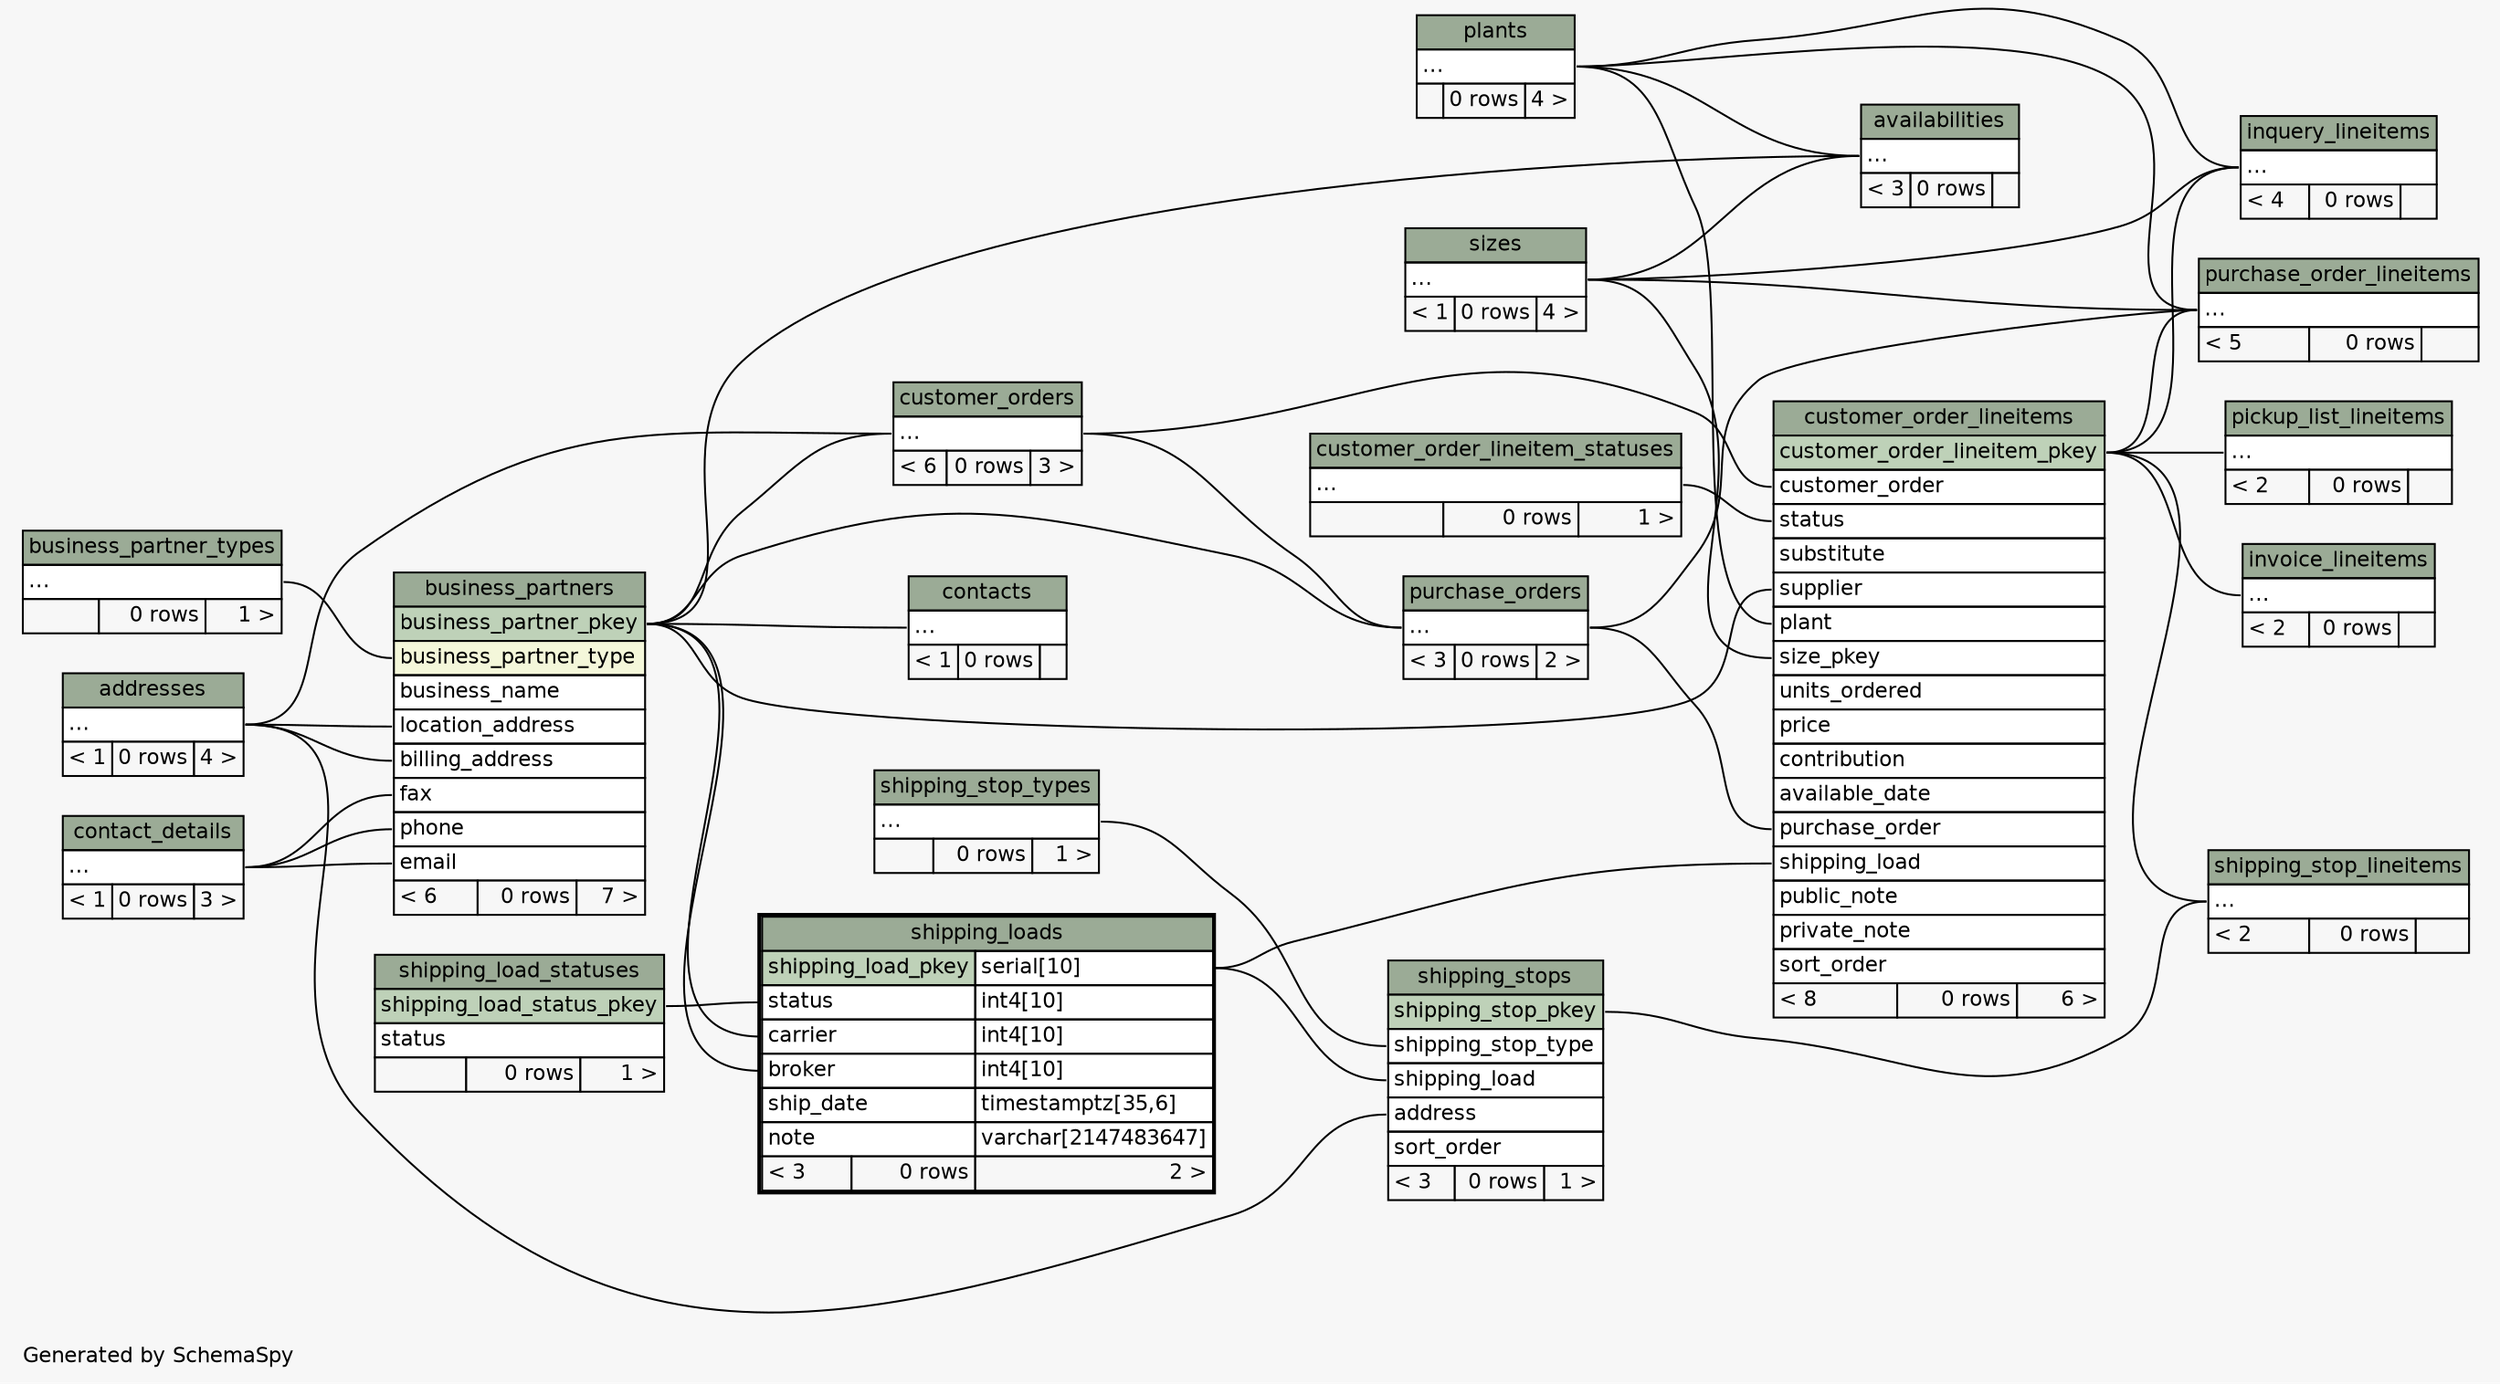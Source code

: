 // dot 2.20.2 on Linux 2.6.28-13-generic
// SchemaSpy rev 514
digraph "twoDegreesRelationshipsDiagram" {
  graph [
    rankdir="RL"
    bgcolor="#f7f7f7"
    label="\nGenerated by SchemaSpy"
    labeljust="l"
    nodesep="0.18"
    ranksep="0.46"
    fontname="Helvetica"
    fontsize="11"
  ];
  node [
    fontname="Helvetica"
    fontsize="11"
    shape="plaintext"
  ];
  edge [
    arrowsize="0.8"
  ];
  "availabilities":"elipses":w -> "plants":"elipses":e [arrowhead=none arrowtail=crowodot];
  "availabilities":"elipses":w -> "sizes":"elipses":e [arrowhead=none arrowtail=crowodot];
  "availabilities":"elipses":w -> "business_partners":"business_partner_pkey":e [arrowhead=none arrowtail=crowodot];
  "business_partners":"billing_address":w -> "addresses":"elipses":e [arrowhead=none arrowtail=crowodot];
  "business_partners":"business_partner_type":w -> "business_partner_types":"elipses":e [arrowhead=none arrowtail=crowodot];
  "business_partners":"email":w -> "contact_details":"elipses":e [arrowhead=none arrowtail=crowodot];
  "business_partners":"fax":w -> "contact_details":"elipses":e [arrowhead=none arrowtail=crowodot];
  "business_partners":"location_address":w -> "addresses":"elipses":e [arrowhead=none arrowtail=crowodot];
  "business_partners":"phone":w -> "contact_details":"elipses":e [arrowhead=none arrowtail=crowodot];
  "contacts":"elipses":w -> "business_partners":"business_partner_pkey":e [arrowhead=none arrowtail=crowodot];
  "customer_order_lineitems":"customer_order":w -> "customer_orders":"elipses":e [arrowhead=none arrowtail=crowodot];
  "customer_order_lineitems":"plant":w -> "plants":"elipses":e [arrowhead=none arrowtail=crowodot];
  "customer_order_lineitems":"purchase_order":w -> "purchase_orders":"elipses":e [arrowhead=none arrowtail=crowodot];
  "customer_order_lineitems":"shipping_load":w -> "shipping_loads":"shipping_load_pkey.type":e [arrowhead=none arrowtail=crowodot];
  "customer_order_lineitems":"size_pkey":w -> "sizes":"elipses":e [arrowhead=none arrowtail=crowodot];
  "customer_order_lineitems":"status":w -> "customer_order_lineitem_statuses":"elipses":e [arrowhead=none arrowtail=crowodot];
  "customer_order_lineitems":"supplier":w -> "business_partners":"business_partner_pkey":e [arrowhead=none arrowtail=crowodot];
  "customer_orders":"elipses":w -> "business_partners":"business_partner_pkey":e [arrowhead=none arrowtail=crowodot];
  "customer_orders":"elipses":w -> "addresses":"elipses":e [arrowhead=none arrowtail=crowodot];
  "inquery_lineitems":"elipses":w -> "customer_order_lineitems":"customer_order_lineitem_pkey":e [arrowhead=none arrowtail=crowodot];
  "inquery_lineitems":"elipses":w -> "plants":"elipses":e [arrowhead=none arrowtail=crowodot];
  "inquery_lineitems":"elipses":w -> "sizes":"elipses":e [arrowhead=none arrowtail=crowodot];
  "invoice_lineitems":"elipses":w -> "customer_order_lineitems":"customer_order_lineitem_pkey":e [arrowhead=none arrowtail=crowodot];
  "pickup_list_lineitems":"elipses":w -> "customer_order_lineitems":"customer_order_lineitem_pkey":e [arrowhead=none arrowtail=crowodot];
  "purchase_order_lineitems":"elipses":w -> "customer_order_lineitems":"customer_order_lineitem_pkey":e [arrowhead=none arrowtail=crowodot];
  "purchase_order_lineitems":"elipses":w -> "plants":"elipses":e [arrowhead=none arrowtail=crowodot];
  "purchase_order_lineitems":"elipses":w -> "purchase_orders":"elipses":e [arrowhead=none arrowtail=crowodot];
  "purchase_order_lineitems":"elipses":w -> "sizes":"elipses":e [arrowhead=none arrowtail=crowodot];
  "purchase_orders":"elipses":w -> "customer_orders":"elipses":e [arrowhead=none arrowtail=crowodot];
  "purchase_orders":"elipses":w -> "business_partners":"business_partner_pkey":e [arrowhead=none arrowtail=crowodot];
  "shipping_loads":"broker":w -> "business_partners":"business_partner_pkey":e [arrowhead=none arrowtail=crowodot];
  "shipping_loads":"carrier":w -> "business_partners":"business_partner_pkey":e [arrowhead=none arrowtail=crowodot];
  "shipping_loads":"status":w -> "shipping_load_statuses":"shipping_load_status_pkey":e [arrowhead=none arrowtail=crowodot];
  "shipping_stop_lineitems":"elipses":w -> "customer_order_lineitems":"customer_order_lineitem_pkey":e [arrowhead=none arrowtail=crowodot];
  "shipping_stop_lineitems":"elipses":w -> "shipping_stops":"shipping_stop_pkey":e [arrowhead=none arrowtail=crowodot];
  "shipping_stops":"address":w -> "addresses":"elipses":e [arrowhead=none arrowtail=crowodot];
  "shipping_stops":"shipping_load":w -> "shipping_loads":"shipping_load_pkey.type":e [arrowhead=none arrowtail=crowodot];
  "shipping_stops":"shipping_stop_type":w -> "shipping_stop_types":"elipses":e [arrowhead=none arrowtail=crowodot];
  "addresses" [
    label=<
    <TABLE BORDER="0" CELLBORDER="1" CELLSPACING="0" BGCOLOR="#ffffff">
      <TR><TD COLSPAN="3" BGCOLOR="#9bab96" ALIGN="CENTER">addresses</TD></TR>
      <TR><TD PORT="elipses" COLSPAN="3" ALIGN="LEFT">...</TD></TR>
      <TR><TD ALIGN="LEFT" BGCOLOR="#f7f7f7">&lt; 1</TD><TD ALIGN="RIGHT" BGCOLOR="#f7f7f7">0 rows</TD><TD ALIGN="RIGHT" BGCOLOR="#f7f7f7">4 &gt;</TD></TR>
    </TABLE>>
    URL="addresses.html"
    tooltip="addresses"
  ];
  "availabilities" [
    label=<
    <TABLE BORDER="0" CELLBORDER="1" CELLSPACING="0" BGCOLOR="#ffffff">
      <TR><TD COLSPAN="3" BGCOLOR="#9bab96" ALIGN="CENTER">availabilities</TD></TR>
      <TR><TD PORT="elipses" COLSPAN="3" ALIGN="LEFT">...</TD></TR>
      <TR><TD ALIGN="LEFT" BGCOLOR="#f7f7f7">&lt; 3</TD><TD ALIGN="RIGHT" BGCOLOR="#f7f7f7">0 rows</TD><TD ALIGN="RIGHT" BGCOLOR="#f7f7f7">  </TD></TR>
    </TABLE>>
    URL="availabilities.html"
    tooltip="availabilities"
  ];
  "business_partner_types" [
    label=<
    <TABLE BORDER="0" CELLBORDER="1" CELLSPACING="0" BGCOLOR="#ffffff">
      <TR><TD COLSPAN="3" BGCOLOR="#9bab96" ALIGN="CENTER">business_partner_types</TD></TR>
      <TR><TD PORT="elipses" COLSPAN="3" ALIGN="LEFT">...</TD></TR>
      <TR><TD ALIGN="LEFT" BGCOLOR="#f7f7f7">  </TD><TD ALIGN="RIGHT" BGCOLOR="#f7f7f7">0 rows</TD><TD ALIGN="RIGHT" BGCOLOR="#f7f7f7">1 &gt;</TD></TR>
    </TABLE>>
    URL="business_partner_types.html"
    tooltip="business_partner_types"
  ];
  "business_partners" [
    label=<
    <TABLE BORDER="0" CELLBORDER="1" CELLSPACING="0" BGCOLOR="#ffffff">
      <TR><TD COLSPAN="3" BGCOLOR="#9bab96" ALIGN="CENTER">business_partners</TD></TR>
      <TR><TD PORT="business_partner_pkey" COLSPAN="3" BGCOLOR="#bed1b8" ALIGN="LEFT">business_partner_pkey</TD></TR>
      <TR><TD PORT="business_partner_type" COLSPAN="3" BGCOLOR="#f4f7da" ALIGN="LEFT">business_partner_type</TD></TR>
      <TR><TD PORT="business_name" COLSPAN="3" ALIGN="LEFT">business_name</TD></TR>
      <TR><TD PORT="location_address" COLSPAN="3" ALIGN="LEFT">location_address</TD></TR>
      <TR><TD PORT="billing_address" COLSPAN="3" ALIGN="LEFT">billing_address</TD></TR>
      <TR><TD PORT="fax" COLSPAN="3" ALIGN="LEFT">fax</TD></TR>
      <TR><TD PORT="phone" COLSPAN="3" ALIGN="LEFT">phone</TD></TR>
      <TR><TD PORT="email" COLSPAN="3" ALIGN="LEFT">email</TD></TR>
      <TR><TD ALIGN="LEFT" BGCOLOR="#f7f7f7">&lt; 6</TD><TD ALIGN="RIGHT" BGCOLOR="#f7f7f7">0 rows</TD><TD ALIGN="RIGHT" BGCOLOR="#f7f7f7">7 &gt;</TD></TR>
    </TABLE>>
    URL="business_partners.html"
    tooltip="business_partners"
  ];
  "contact_details" [
    label=<
    <TABLE BORDER="0" CELLBORDER="1" CELLSPACING="0" BGCOLOR="#ffffff">
      <TR><TD COLSPAN="3" BGCOLOR="#9bab96" ALIGN="CENTER">contact_details</TD></TR>
      <TR><TD PORT="elipses" COLSPAN="3" ALIGN="LEFT">...</TD></TR>
      <TR><TD ALIGN="LEFT" BGCOLOR="#f7f7f7">&lt; 1</TD><TD ALIGN="RIGHT" BGCOLOR="#f7f7f7">0 rows</TD><TD ALIGN="RIGHT" BGCOLOR="#f7f7f7">3 &gt;</TD></TR>
    </TABLE>>
    URL="contact_details.html"
    tooltip="contact_details"
  ];
  "contacts" [
    label=<
    <TABLE BORDER="0" CELLBORDER="1" CELLSPACING="0" BGCOLOR="#ffffff">
      <TR><TD COLSPAN="3" BGCOLOR="#9bab96" ALIGN="CENTER">contacts</TD></TR>
      <TR><TD PORT="elipses" COLSPAN="3" ALIGN="LEFT">...</TD></TR>
      <TR><TD ALIGN="LEFT" BGCOLOR="#f7f7f7">&lt; 1</TD><TD ALIGN="RIGHT" BGCOLOR="#f7f7f7">0 rows</TD><TD ALIGN="RIGHT" BGCOLOR="#f7f7f7">  </TD></TR>
    </TABLE>>
    URL="contacts.html"
    tooltip="contacts"
  ];
  "customer_order_lineitem_statuses" [
    label=<
    <TABLE BORDER="0" CELLBORDER="1" CELLSPACING="0" BGCOLOR="#ffffff">
      <TR><TD COLSPAN="3" BGCOLOR="#9bab96" ALIGN="CENTER">customer_order_lineitem_statuses</TD></TR>
      <TR><TD PORT="elipses" COLSPAN="3" ALIGN="LEFT">...</TD></TR>
      <TR><TD ALIGN="LEFT" BGCOLOR="#f7f7f7">  </TD><TD ALIGN="RIGHT" BGCOLOR="#f7f7f7">0 rows</TD><TD ALIGN="RIGHT" BGCOLOR="#f7f7f7">1 &gt;</TD></TR>
    </TABLE>>
    URL="customer_order_lineitem_statuses.html"
    tooltip="customer_order_lineitem_statuses"
  ];
  "customer_order_lineitems" [
    label=<
    <TABLE BORDER="0" CELLBORDER="1" CELLSPACING="0" BGCOLOR="#ffffff">
      <TR><TD COLSPAN="3" BGCOLOR="#9bab96" ALIGN="CENTER">customer_order_lineitems</TD></TR>
      <TR><TD PORT="customer_order_lineitem_pkey" COLSPAN="3" BGCOLOR="#bed1b8" ALIGN="LEFT">customer_order_lineitem_pkey</TD></TR>
      <TR><TD PORT="customer_order" COLSPAN="3" ALIGN="LEFT">customer_order</TD></TR>
      <TR><TD PORT="status" COLSPAN="3" ALIGN="LEFT">status</TD></TR>
      <TR><TD PORT="substitute" COLSPAN="3" ALIGN="LEFT">substitute</TD></TR>
      <TR><TD PORT="supplier" COLSPAN="3" ALIGN="LEFT">supplier</TD></TR>
      <TR><TD PORT="plant" COLSPAN="3" ALIGN="LEFT">plant</TD></TR>
      <TR><TD PORT="size_pkey" COLSPAN="3" ALIGN="LEFT">size_pkey</TD></TR>
      <TR><TD PORT="units_ordered" COLSPAN="3" ALIGN="LEFT">units_ordered</TD></TR>
      <TR><TD PORT="price" COLSPAN="3" ALIGN="LEFT">price</TD></TR>
      <TR><TD PORT="contribution" COLSPAN="3" ALIGN="LEFT">contribution</TD></TR>
      <TR><TD PORT="available_date" COLSPAN="3" ALIGN="LEFT">available_date</TD></TR>
      <TR><TD PORT="purchase_order" COLSPAN="3" ALIGN="LEFT">purchase_order</TD></TR>
      <TR><TD PORT="shipping_load" COLSPAN="3" ALIGN="LEFT">shipping_load</TD></TR>
      <TR><TD PORT="public_note" COLSPAN="3" ALIGN="LEFT">public_note</TD></TR>
      <TR><TD PORT="private_note" COLSPAN="3" ALIGN="LEFT">private_note</TD></TR>
      <TR><TD PORT="sort_order" COLSPAN="3" ALIGN="LEFT">sort_order</TD></TR>
      <TR><TD ALIGN="LEFT" BGCOLOR="#f7f7f7">&lt; 8</TD><TD ALIGN="RIGHT" BGCOLOR="#f7f7f7">0 rows</TD><TD ALIGN="RIGHT" BGCOLOR="#f7f7f7">6 &gt;</TD></TR>
    </TABLE>>
    URL="customer_order_lineitems.html"
    tooltip="customer_order_lineitems"
  ];
  "customer_orders" [
    label=<
    <TABLE BORDER="0" CELLBORDER="1" CELLSPACING="0" BGCOLOR="#ffffff">
      <TR><TD COLSPAN="3" BGCOLOR="#9bab96" ALIGN="CENTER">customer_orders</TD></TR>
      <TR><TD PORT="elipses" COLSPAN="3" ALIGN="LEFT">...</TD></TR>
      <TR><TD ALIGN="LEFT" BGCOLOR="#f7f7f7">&lt; 6</TD><TD ALIGN="RIGHT" BGCOLOR="#f7f7f7">0 rows</TD><TD ALIGN="RIGHT" BGCOLOR="#f7f7f7">3 &gt;</TD></TR>
    </TABLE>>
    URL="customer_orders.html"
    tooltip="customer_orders"
  ];
  "inquery_lineitems" [
    label=<
    <TABLE BORDER="0" CELLBORDER="1" CELLSPACING="0" BGCOLOR="#ffffff">
      <TR><TD COLSPAN="3" BGCOLOR="#9bab96" ALIGN="CENTER">inquery_lineitems</TD></TR>
      <TR><TD PORT="elipses" COLSPAN="3" ALIGN="LEFT">...</TD></TR>
      <TR><TD ALIGN="LEFT" BGCOLOR="#f7f7f7">&lt; 4</TD><TD ALIGN="RIGHT" BGCOLOR="#f7f7f7">0 rows</TD><TD ALIGN="RIGHT" BGCOLOR="#f7f7f7">  </TD></TR>
    </TABLE>>
    URL="inquery_lineitems.html"
    tooltip="inquery_lineitems"
  ];
  "invoice_lineitems" [
    label=<
    <TABLE BORDER="0" CELLBORDER="1" CELLSPACING="0" BGCOLOR="#ffffff">
      <TR><TD COLSPAN="3" BGCOLOR="#9bab96" ALIGN="CENTER">invoice_lineitems</TD></TR>
      <TR><TD PORT="elipses" COLSPAN="3" ALIGN="LEFT">...</TD></TR>
      <TR><TD ALIGN="LEFT" BGCOLOR="#f7f7f7">&lt; 2</TD><TD ALIGN="RIGHT" BGCOLOR="#f7f7f7">0 rows</TD><TD ALIGN="RIGHT" BGCOLOR="#f7f7f7">  </TD></TR>
    </TABLE>>
    URL="invoice_lineitems.html"
    tooltip="invoice_lineitems"
  ];
  "pickup_list_lineitems" [
    label=<
    <TABLE BORDER="0" CELLBORDER="1" CELLSPACING="0" BGCOLOR="#ffffff">
      <TR><TD COLSPAN="3" BGCOLOR="#9bab96" ALIGN="CENTER">pickup_list_lineitems</TD></TR>
      <TR><TD PORT="elipses" COLSPAN="3" ALIGN="LEFT">...</TD></TR>
      <TR><TD ALIGN="LEFT" BGCOLOR="#f7f7f7">&lt; 2</TD><TD ALIGN="RIGHT" BGCOLOR="#f7f7f7">0 rows</TD><TD ALIGN="RIGHT" BGCOLOR="#f7f7f7">  </TD></TR>
    </TABLE>>
    URL="pickup_list_lineitems.html"
    tooltip="pickup_list_lineitems"
  ];
  "plants" [
    label=<
    <TABLE BORDER="0" CELLBORDER="1" CELLSPACING="0" BGCOLOR="#ffffff">
      <TR><TD COLSPAN="3" BGCOLOR="#9bab96" ALIGN="CENTER">plants</TD></TR>
      <TR><TD PORT="elipses" COLSPAN="3" ALIGN="LEFT">...</TD></TR>
      <TR><TD ALIGN="LEFT" BGCOLOR="#f7f7f7">  </TD><TD ALIGN="RIGHT" BGCOLOR="#f7f7f7">0 rows</TD><TD ALIGN="RIGHT" BGCOLOR="#f7f7f7">4 &gt;</TD></TR>
    </TABLE>>
    URL="plants.html"
    tooltip="plants"
  ];
  "purchase_order_lineitems" [
    label=<
    <TABLE BORDER="0" CELLBORDER="1" CELLSPACING="0" BGCOLOR="#ffffff">
      <TR><TD COLSPAN="3" BGCOLOR="#9bab96" ALIGN="CENTER">purchase_order_lineitems</TD></TR>
      <TR><TD PORT="elipses" COLSPAN="3" ALIGN="LEFT">...</TD></TR>
      <TR><TD ALIGN="LEFT" BGCOLOR="#f7f7f7">&lt; 5</TD><TD ALIGN="RIGHT" BGCOLOR="#f7f7f7">0 rows</TD><TD ALIGN="RIGHT" BGCOLOR="#f7f7f7">  </TD></TR>
    </TABLE>>
    URL="purchase_order_lineitems.html"
    tooltip="purchase_order_lineitems"
  ];
  "purchase_orders" [
    label=<
    <TABLE BORDER="0" CELLBORDER="1" CELLSPACING="0" BGCOLOR="#ffffff">
      <TR><TD COLSPAN="3" BGCOLOR="#9bab96" ALIGN="CENTER">purchase_orders</TD></TR>
      <TR><TD PORT="elipses" COLSPAN="3" ALIGN="LEFT">...</TD></TR>
      <TR><TD ALIGN="LEFT" BGCOLOR="#f7f7f7">&lt; 3</TD><TD ALIGN="RIGHT" BGCOLOR="#f7f7f7">0 rows</TD><TD ALIGN="RIGHT" BGCOLOR="#f7f7f7">2 &gt;</TD></TR>
    </TABLE>>
    URL="purchase_orders.html"
    tooltip="purchase_orders"
  ];
  "shipping_load_statuses" [
    label=<
    <TABLE BORDER="0" CELLBORDER="1" CELLSPACING="0" BGCOLOR="#ffffff">
      <TR><TD COLSPAN="3" BGCOLOR="#9bab96" ALIGN="CENTER">shipping_load_statuses</TD></TR>
      <TR><TD PORT="shipping_load_status_pkey" COLSPAN="3" BGCOLOR="#bed1b8" ALIGN="LEFT">shipping_load_status_pkey</TD></TR>
      <TR><TD PORT="status" COLSPAN="3" ALIGN="LEFT">status</TD></TR>
      <TR><TD ALIGN="LEFT" BGCOLOR="#f7f7f7">  </TD><TD ALIGN="RIGHT" BGCOLOR="#f7f7f7">0 rows</TD><TD ALIGN="RIGHT" BGCOLOR="#f7f7f7">1 &gt;</TD></TR>
    </TABLE>>
    URL="shipping_load_statuses.html"
    tooltip="shipping_load_statuses"
  ];
  "shipping_loads" [
    label=<
    <TABLE BORDER="2" CELLBORDER="1" CELLSPACING="0" BGCOLOR="#ffffff">
      <TR><TD COLSPAN="3" BGCOLOR="#9bab96" ALIGN="CENTER">shipping_loads</TD></TR>
      <TR><TD PORT="shipping_load_pkey" COLSPAN="2" BGCOLOR="#bed1b8" ALIGN="LEFT">shipping_load_pkey</TD><TD PORT="shipping_load_pkey.type" ALIGN="LEFT">serial[10]</TD></TR>
      <TR><TD PORT="status" COLSPAN="2" ALIGN="LEFT">status</TD><TD PORT="status.type" ALIGN="LEFT">int4[10]</TD></TR>
      <TR><TD PORT="carrier" COLSPAN="2" ALIGN="LEFT">carrier</TD><TD PORT="carrier.type" ALIGN="LEFT">int4[10]</TD></TR>
      <TR><TD PORT="broker" COLSPAN="2" ALIGN="LEFT">broker</TD><TD PORT="broker.type" ALIGN="LEFT">int4[10]</TD></TR>
      <TR><TD PORT="ship_date" COLSPAN="2" ALIGN="LEFT">ship_date</TD><TD PORT="ship_date.type" ALIGN="LEFT">timestamptz[35,6]</TD></TR>
      <TR><TD PORT="note" COLSPAN="2" ALIGN="LEFT">note</TD><TD PORT="note.type" ALIGN="LEFT">varchar[2147483647]</TD></TR>
      <TR><TD ALIGN="LEFT" BGCOLOR="#f7f7f7">&lt; 3</TD><TD ALIGN="RIGHT" BGCOLOR="#f7f7f7">0 rows</TD><TD ALIGN="RIGHT" BGCOLOR="#f7f7f7">2 &gt;</TD></TR>
    </TABLE>>
    URL="shipping_loads.html"
    tooltip="shipping_loads"
  ];
  "shipping_stop_lineitems" [
    label=<
    <TABLE BORDER="0" CELLBORDER="1" CELLSPACING="0" BGCOLOR="#ffffff">
      <TR><TD COLSPAN="3" BGCOLOR="#9bab96" ALIGN="CENTER">shipping_stop_lineitems</TD></TR>
      <TR><TD PORT="elipses" COLSPAN="3" ALIGN="LEFT">...</TD></TR>
      <TR><TD ALIGN="LEFT" BGCOLOR="#f7f7f7">&lt; 2</TD><TD ALIGN="RIGHT" BGCOLOR="#f7f7f7">0 rows</TD><TD ALIGN="RIGHT" BGCOLOR="#f7f7f7">  </TD></TR>
    </TABLE>>
    URL="shipping_stop_lineitems.html"
    tooltip="shipping_stop_lineitems"
  ];
  "shipping_stop_types" [
    label=<
    <TABLE BORDER="0" CELLBORDER="1" CELLSPACING="0" BGCOLOR="#ffffff">
      <TR><TD COLSPAN="3" BGCOLOR="#9bab96" ALIGN="CENTER">shipping_stop_types</TD></TR>
      <TR><TD PORT="elipses" COLSPAN="3" ALIGN="LEFT">...</TD></TR>
      <TR><TD ALIGN="LEFT" BGCOLOR="#f7f7f7">  </TD><TD ALIGN="RIGHT" BGCOLOR="#f7f7f7">0 rows</TD><TD ALIGN="RIGHT" BGCOLOR="#f7f7f7">1 &gt;</TD></TR>
    </TABLE>>
    URL="shipping_stop_types.html"
    tooltip="shipping_stop_types"
  ];
  "shipping_stops" [
    label=<
    <TABLE BORDER="0" CELLBORDER="1" CELLSPACING="0" BGCOLOR="#ffffff">
      <TR><TD COLSPAN="3" BGCOLOR="#9bab96" ALIGN="CENTER">shipping_stops</TD></TR>
      <TR><TD PORT="shipping_stop_pkey" COLSPAN="3" BGCOLOR="#bed1b8" ALIGN="LEFT">shipping_stop_pkey</TD></TR>
      <TR><TD PORT="shipping_stop_type" COLSPAN="3" ALIGN="LEFT">shipping_stop_type</TD></TR>
      <TR><TD PORT="shipping_load" COLSPAN="3" ALIGN="LEFT">shipping_load</TD></TR>
      <TR><TD PORT="address" COLSPAN="3" ALIGN="LEFT">address</TD></TR>
      <TR><TD PORT="sort_order" COLSPAN="3" ALIGN="LEFT">sort_order</TD></TR>
      <TR><TD ALIGN="LEFT" BGCOLOR="#f7f7f7">&lt; 3</TD><TD ALIGN="RIGHT" BGCOLOR="#f7f7f7">0 rows</TD><TD ALIGN="RIGHT" BGCOLOR="#f7f7f7">1 &gt;</TD></TR>
    </TABLE>>
    URL="shipping_stops.html"
    tooltip="shipping_stops"
  ];
  "sizes" [
    label=<
    <TABLE BORDER="0" CELLBORDER="1" CELLSPACING="0" BGCOLOR="#ffffff">
      <TR><TD COLSPAN="3" BGCOLOR="#9bab96" ALIGN="CENTER">sizes</TD></TR>
      <TR><TD PORT="elipses" COLSPAN="3" ALIGN="LEFT">...</TD></TR>
      <TR><TD ALIGN="LEFT" BGCOLOR="#f7f7f7">&lt; 1</TD><TD ALIGN="RIGHT" BGCOLOR="#f7f7f7">0 rows</TD><TD ALIGN="RIGHT" BGCOLOR="#f7f7f7">4 &gt;</TD></TR>
    </TABLE>>
    URL="sizes.html"
    tooltip="sizes"
  ];
}
